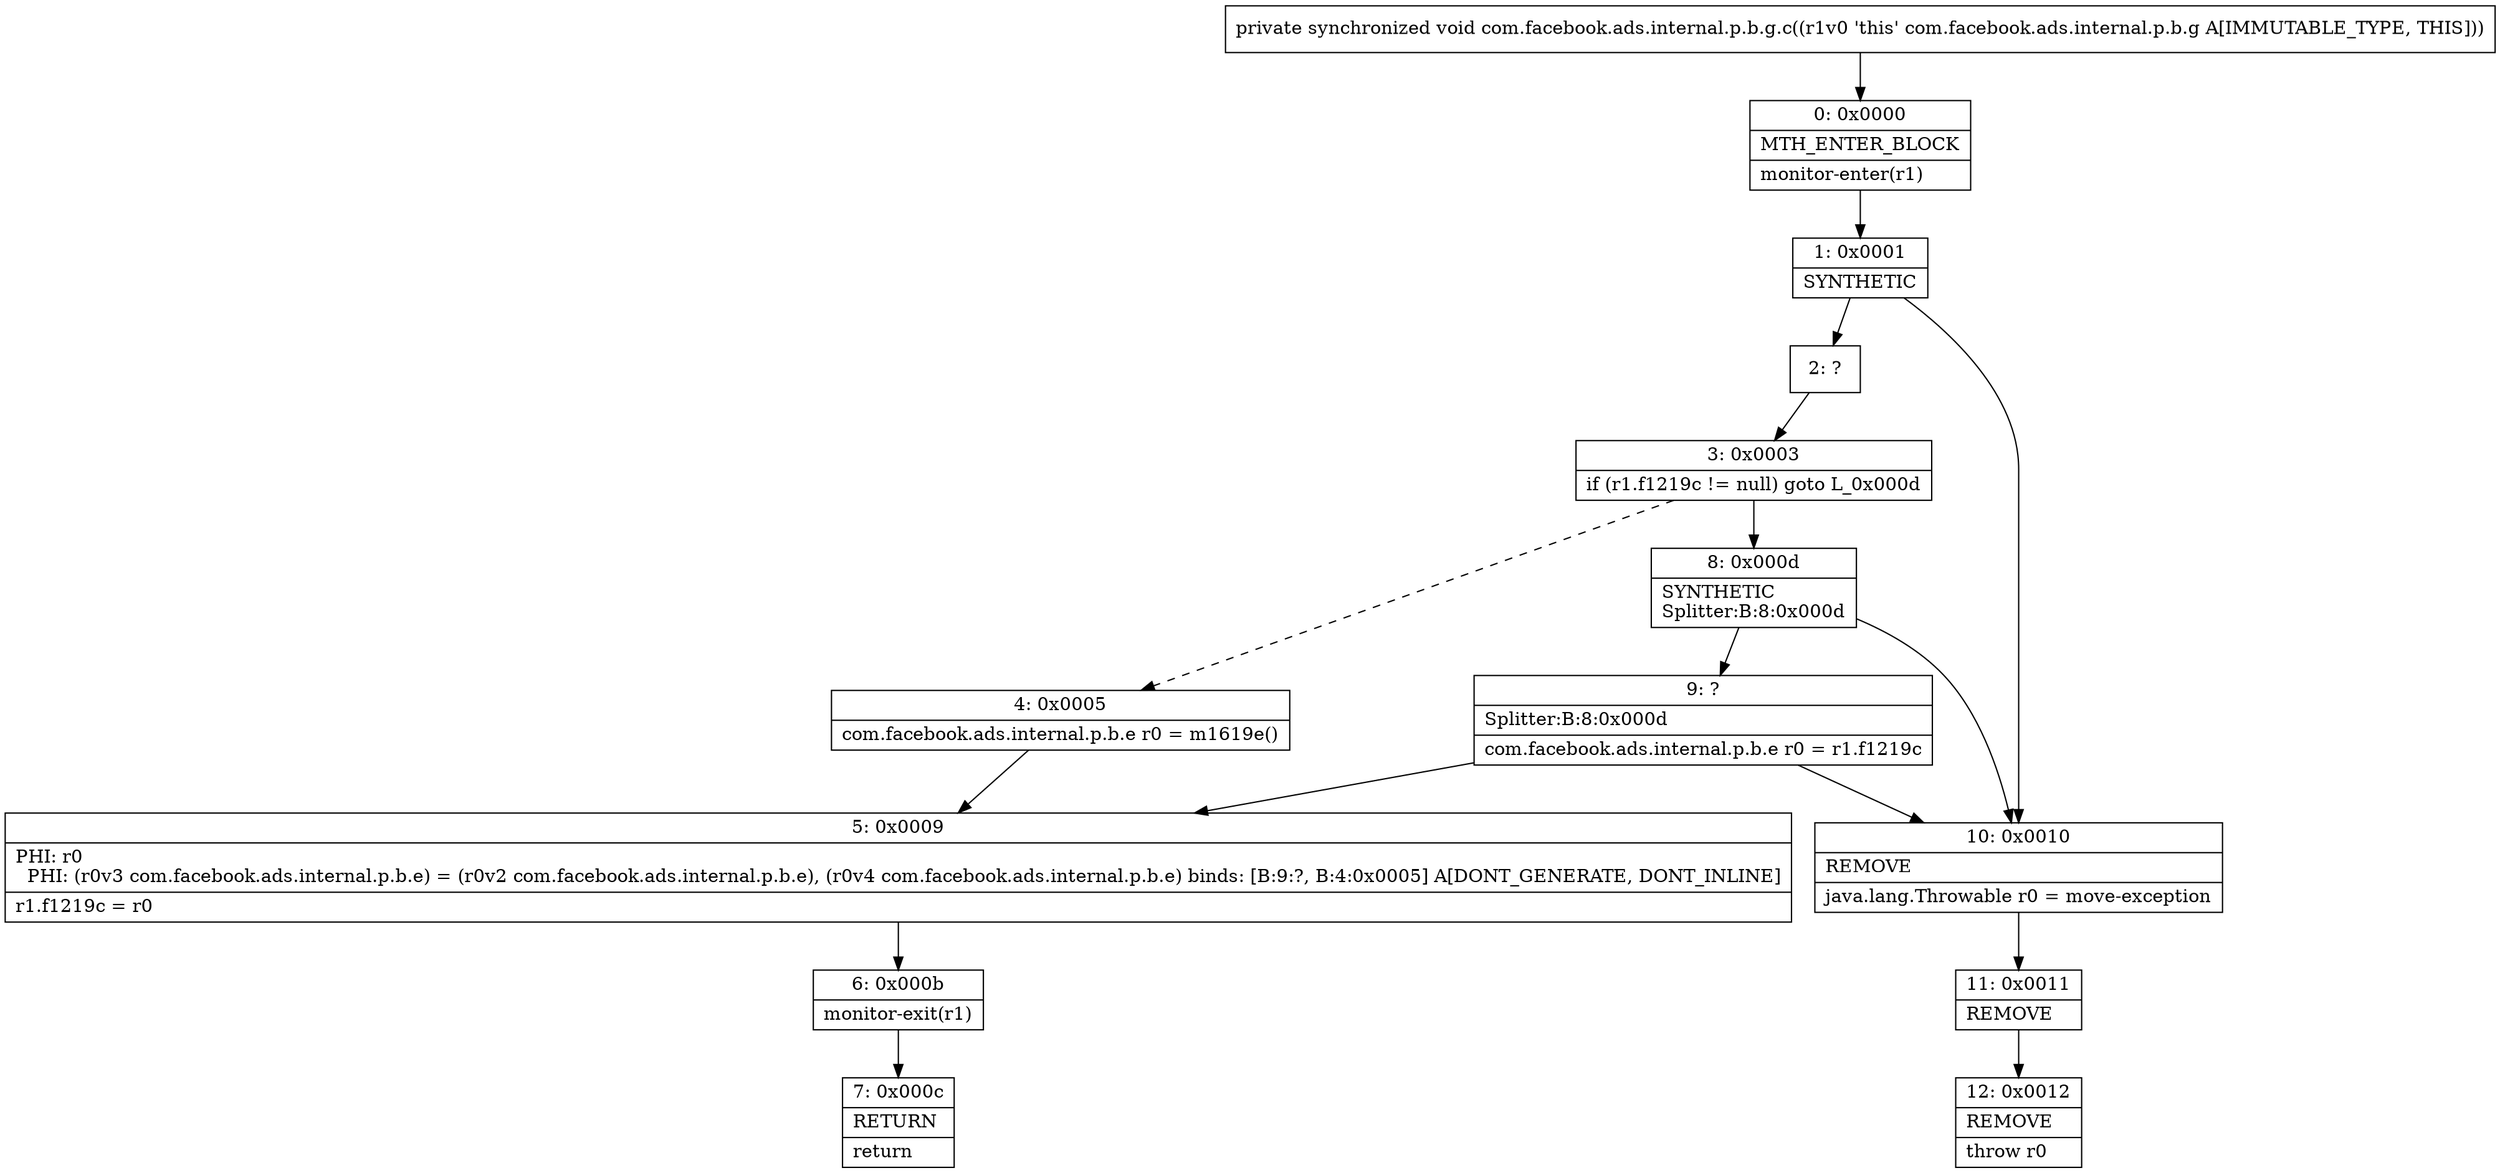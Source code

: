 digraph "CFG forcom.facebook.ads.internal.p.b.g.c()V" {
Node_0 [shape=record,label="{0\:\ 0x0000|MTH_ENTER_BLOCK\l|monitor\-enter(r1)\l}"];
Node_1 [shape=record,label="{1\:\ 0x0001|SYNTHETIC\l}"];
Node_2 [shape=record,label="{2\:\ ?}"];
Node_3 [shape=record,label="{3\:\ 0x0003|if (r1.f1219c != null) goto L_0x000d\l}"];
Node_4 [shape=record,label="{4\:\ 0x0005|com.facebook.ads.internal.p.b.e r0 = m1619e()\l}"];
Node_5 [shape=record,label="{5\:\ 0x0009|PHI: r0 \l  PHI: (r0v3 com.facebook.ads.internal.p.b.e) = (r0v2 com.facebook.ads.internal.p.b.e), (r0v4 com.facebook.ads.internal.p.b.e) binds: [B:9:?, B:4:0x0005] A[DONT_GENERATE, DONT_INLINE]\l|r1.f1219c = r0\l}"];
Node_6 [shape=record,label="{6\:\ 0x000b|monitor\-exit(r1)\l}"];
Node_7 [shape=record,label="{7\:\ 0x000c|RETURN\l|return\l}"];
Node_8 [shape=record,label="{8\:\ 0x000d|SYNTHETIC\lSplitter:B:8:0x000d\l}"];
Node_9 [shape=record,label="{9\:\ ?|Splitter:B:8:0x000d\l|com.facebook.ads.internal.p.b.e r0 = r1.f1219c\l}"];
Node_10 [shape=record,label="{10\:\ 0x0010|REMOVE\l|java.lang.Throwable r0 = move\-exception\l}"];
Node_11 [shape=record,label="{11\:\ 0x0011|REMOVE\l}"];
Node_12 [shape=record,label="{12\:\ 0x0012|REMOVE\l|throw r0\l}"];
MethodNode[shape=record,label="{private synchronized void com.facebook.ads.internal.p.b.g.c((r1v0 'this' com.facebook.ads.internal.p.b.g A[IMMUTABLE_TYPE, THIS])) }"];
MethodNode -> Node_0;
Node_0 -> Node_1;
Node_1 -> Node_2;
Node_1 -> Node_10;
Node_2 -> Node_3;
Node_3 -> Node_4[style=dashed];
Node_3 -> Node_8;
Node_4 -> Node_5;
Node_5 -> Node_6;
Node_6 -> Node_7;
Node_8 -> Node_9;
Node_8 -> Node_10;
Node_9 -> Node_10;
Node_9 -> Node_5;
Node_10 -> Node_11;
Node_11 -> Node_12;
}

